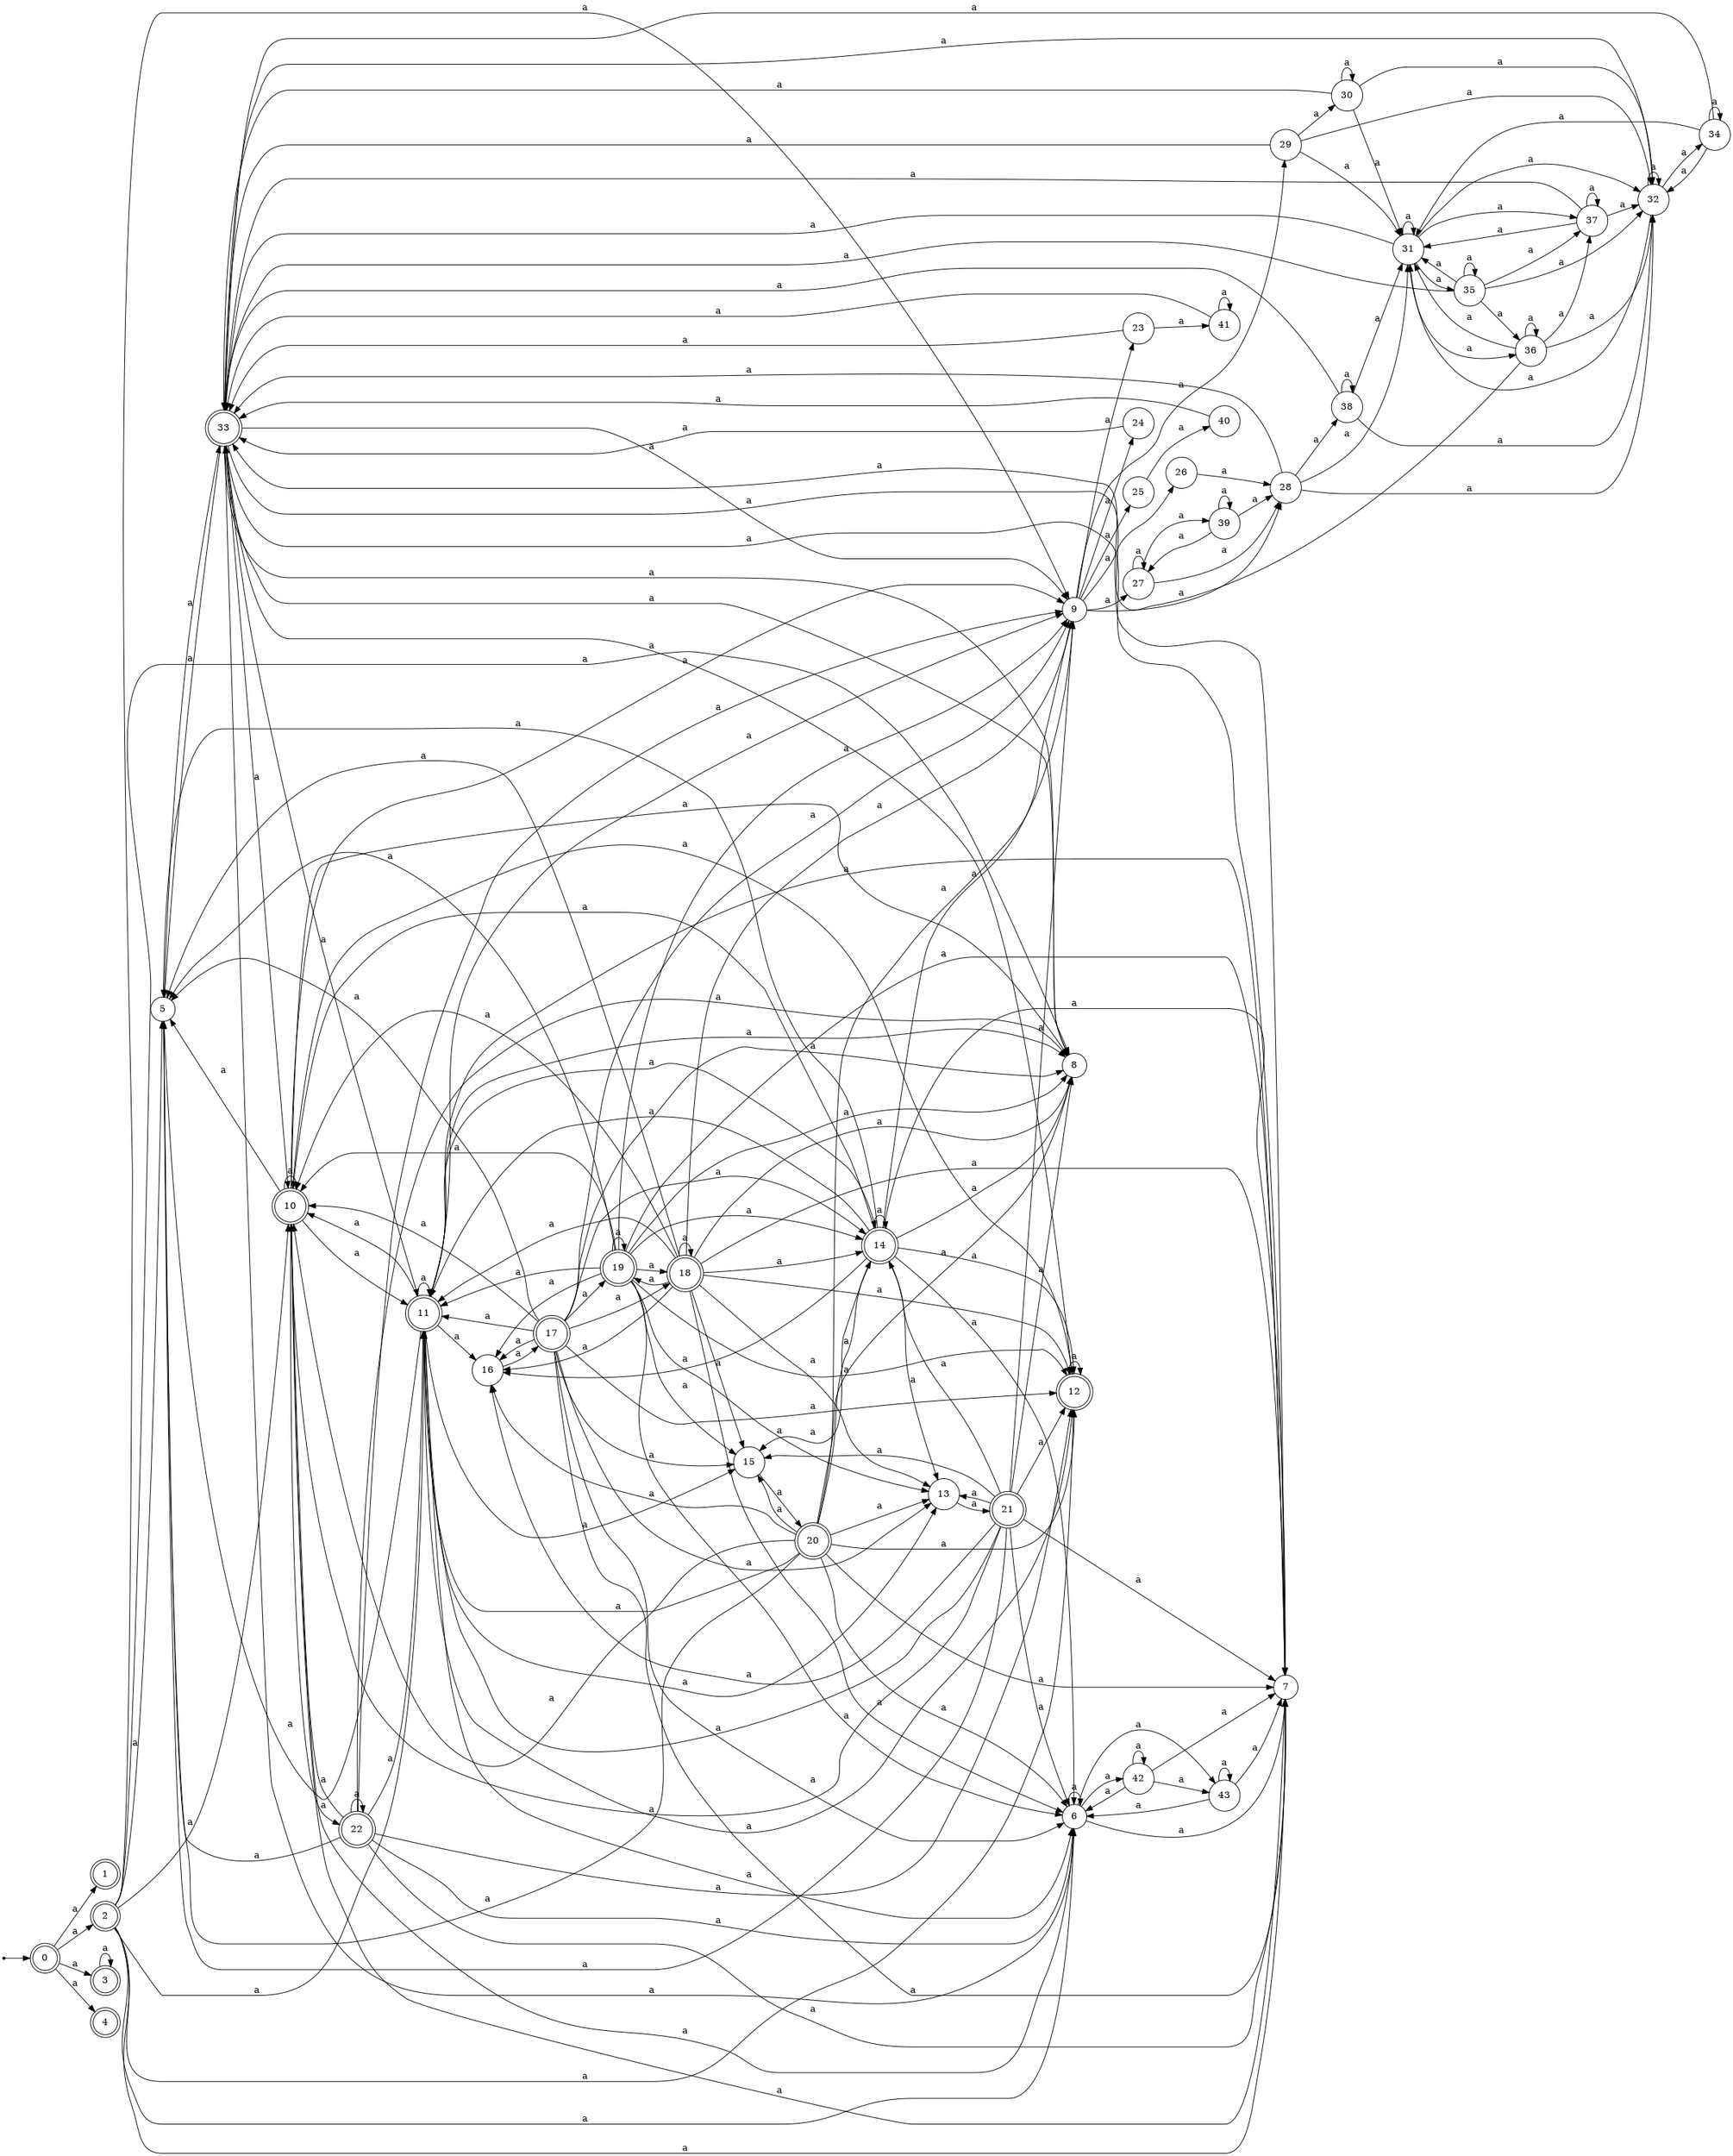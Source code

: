 digraph finite_state_machine {
rankdir=LR;
size="20,20";
node [shape = point]; "dummy0"
node [shape = doublecircle]; "0";"dummy0" -> "0";
node [shape = doublecircle]; "1";node [shape = doublecircle]; "2";node [shape = doublecircle]; "3";node [shape = doublecircle]; "4";node [shape = circle]; "5";
node [shape = circle]; "6";
node [shape = circle]; "7";
node [shape = circle]; "8";
node [shape = circle]; "9";
node [shape = doublecircle]; "10";node [shape = doublecircle]; "11";node [shape = doublecircle]; "12";node [shape = circle]; "13";
node [shape = doublecircle]; "14";node [shape = circle]; "15";
node [shape = circle]; "16";
node [shape = doublecircle]; "17";node [shape = doublecircle]; "18";node [shape = doublecircle]; "19";node [shape = doublecircle]; "20";node [shape = doublecircle]; "21";node [shape = doublecircle]; "22";node [shape = circle]; "23";
node [shape = circle]; "24";
node [shape = circle]; "25";
node [shape = circle]; "26";
node [shape = circle]; "27";
node [shape = circle]; "28";
node [shape = circle]; "29";
node [shape = circle]; "30";
node [shape = circle]; "31";
node [shape = circle]; "32";
node [shape = doublecircle]; "33";node [shape = circle]; "34";
node [shape = circle]; "35";
node [shape = circle]; "36";
node [shape = circle]; "37";
node [shape = circle]; "38";
node [shape = circle]; "39";
node [shape = circle]; "40";
node [shape = circle]; "41";
node [shape = circle]; "42";
node [shape = circle]; "43";
"0" -> "1" [label = "a"];
 "0" -> "2" [label = "a"];
 "0" -> "3" [label = "a"];
 "0" -> "4" [label = "a"];
 "3" -> "3" [label = "a"];
 "2" -> "5" [label = "a"];
 "2" -> "6" [label = "a"];
 "2" -> "7" [label = "a"];
 "2" -> "8" [label = "a"];
 "2" -> "9" [label = "a"];
 "2" -> "10" [label = "a"];
 "2" -> "11" [label = "a"];
 "2" -> "12" [label = "a"];
 "12" -> "12" [label = "a"];
 "11" -> "5" [label = "a"];
 "11" -> "6" [label = "a"];
 "11" -> "7" [label = "a"];
 "11" -> "8" [label = "a"];
 "11" -> "9" [label = "a"];
 "11" -> "10" [label = "a"];
 "11" -> "11" [label = "a"];
 "11" -> "12" [label = "a"];
 "11" -> "13" [label = "a"];
 "11" -> "14" [label = "a"];
 "11" -> "15" [label = "a"];
 "11" -> "16" [label = "a"];
 "16" -> "17" [label = "a"];
 "17" -> "5" [label = "a"];
 "17" -> "6" [label = "a"];
 "17" -> "7" [label = "a"];
 "17" -> "8" [label = "a"];
 "17" -> "9" [label = "a"];
 "17" -> "10" [label = "a"];
 "17" -> "11" [label = "a"];
 "17" -> "12" [label = "a"];
 "17" -> "13" [label = "a"];
 "17" -> "14" [label = "a"];
 "17" -> "15" [label = "a"];
 "17" -> "16" [label = "a"];
 "17" -> "18" [label = "a"];
 "17" -> "19" [label = "a"];
 "19" -> "5" [label = "a"];
 "19" -> "6" [label = "a"];
 "19" -> "7" [label = "a"];
 "19" -> "8" [label = "a"];
 "19" -> "9" [label = "a"];
 "19" -> "10" [label = "a"];
 "19" -> "11" [label = "a"];
 "19" -> "12" [label = "a"];
 "19" -> "13" [label = "a"];
 "19" -> "14" [label = "a"];
 "19" -> "15" [label = "a"];
 "19" -> "16" [label = "a"];
 "19" -> "18" [label = "a"];
 "19" -> "19" [label = "a"];
 "18" -> "5" [label = "a"];
 "18" -> "6" [label = "a"];
 "18" -> "7" [label = "a"];
 "18" -> "8" [label = "a"];
 "18" -> "9" [label = "a"];
 "18" -> "10" [label = "a"];
 "18" -> "11" [label = "a"];
 "18" -> "12" [label = "a"];
 "18" -> "13" [label = "a"];
 "18" -> "14" [label = "a"];
 "18" -> "15" [label = "a"];
 "18" -> "16" [label = "a"];
 "18" -> "18" [label = "a"];
 "18" -> "19" [label = "a"];
 "15" -> "20" [label = "a"];
 "20" -> "5" [label = "a"];
 "20" -> "6" [label = "a"];
 "20" -> "7" [label = "a"];
 "20" -> "8" [label = "a"];
 "20" -> "9" [label = "a"];
 "20" -> "10" [label = "a"];
 "20" -> "11" [label = "a"];
 "20" -> "12" [label = "a"];
 "20" -> "13" [label = "a"];
 "20" -> "14" [label = "a"];
 "20" -> "15" [label = "a"];
 "20" -> "16" [label = "a"];
 "14" -> "5" [label = "a"];
 "14" -> "6" [label = "a"];
 "14" -> "7" [label = "a"];
 "14" -> "8" [label = "a"];
 "14" -> "9" [label = "a"];
 "14" -> "10" [label = "a"];
 "14" -> "11" [label = "a"];
 "14" -> "12" [label = "a"];
 "14" -> "13" [label = "a"];
 "14" -> "14" [label = "a"];
 "14" -> "15" [label = "a"];
 "14" -> "16" [label = "a"];
 "13" -> "21" [label = "a"];
 "21" -> "5" [label = "a"];
 "21" -> "6" [label = "a"];
 "21" -> "7" [label = "a"];
 "21" -> "8" [label = "a"];
 "21" -> "9" [label = "a"];
 "21" -> "10" [label = "a"];
 "21" -> "11" [label = "a"];
 "21" -> "12" [label = "a"];
 "21" -> "13" [label = "a"];
 "21" -> "14" [label = "a"];
 "21" -> "15" [label = "a"];
 "21" -> "16" [label = "a"];
 "10" -> "5" [label = "a"];
 "10" -> "6" [label = "a"];
 "10" -> "7" [label = "a"];
 "10" -> "8" [label = "a"];
 "10" -> "9" [label = "a"];
 "10" -> "10" [label = "a"];
 "10" -> "11" [label = "a"];
 "10" -> "12" [label = "a"];
 "10" -> "22" [label = "a"];
 "22" -> "5" [label = "a"];
 "22" -> "6" [label = "a"];
 "22" -> "7" [label = "a"];
 "22" -> "8" [label = "a"];
 "22" -> "9" [label = "a"];
 "22" -> "10" [label = "a"];
 "22" -> "11" [label = "a"];
 "22" -> "12" [label = "a"];
 "22" -> "22" [label = "a"];
 "9" -> "23" [label = "a"];
 "9" -> "24" [label = "a"];
 "9" -> "25" [label = "a"];
 "9" -> "26" [label = "a"];
 "9" -> "27" [label = "a"];
 "9" -> "28" [label = "a"];
 "9" -> "29" [label = "a"];
 "29" -> "32" [label = "a"];
 "29" -> "33" [label = "a"];
 "29" -> "30" [label = "a"];
 "29" -> "31" [label = "a"];
 "33" -> "5" [label = "a"];
 "33" -> "6" [label = "a"];
 "33" -> "7" [label = "a"];
 "33" -> "8" [label = "a"];
 "33" -> "9" [label = "a"];
 "33" -> "10" [label = "a"];
 "33" -> "11" [label = "a"];
 "33" -> "12" [label = "a"];
 "32" -> "32" [label = "a"];
 "32" -> "33" [label = "a"];
 "32" -> "34" [label = "a"];
 "32" -> "31" [label = "a"];
 "34" -> "32" [label = "a"];
 "34" -> "33" [label = "a"];
 "34" -> "34" [label = "a"];
 "34" -> "31" [label = "a"];
 "31" -> "32" [label = "a"];
 "31" -> "33" [label = "a"];
 "31" -> "35" [label = "a"];
 "31" -> "36" [label = "a"];
 "31" -> "37" [label = "a"];
 "31" -> "31" [label = "a"];
 "37" -> "32" [label = "a"];
 "37" -> "33" [label = "a"];
 "37" -> "37" [label = "a"];
 "37" -> "31" [label = "a"];
 "36" -> "32" [label = "a"];
 "36" -> "33" [label = "a"];
 "36" -> "36" [label = "a"];
 "36" -> "37" [label = "a"];
 "36" -> "31" [label = "a"];
 "35" -> "32" [label = "a"];
 "35" -> "33" [label = "a"];
 "35" -> "35" [label = "a"];
 "35" -> "36" [label = "a"];
 "35" -> "37" [label = "a"];
 "35" -> "31" [label = "a"];
 "30" -> "32" [label = "a"];
 "30" -> "33" [label = "a"];
 "30" -> "30" [label = "a"];
 "30" -> "31" [label = "a"];
 "28" -> "32" [label = "a"];
 "28" -> "33" [label = "a"];
 "28" -> "38" [label = "a"];
 "28" -> "31" [label = "a"];
 "38" -> "32" [label = "a"];
 "38" -> "33" [label = "a"];
 "38" -> "38" [label = "a"];
 "38" -> "31" [label = "a"];
 "27" -> "27" [label = "a"];
 "27" -> "28" [label = "a"];
 "27" -> "39" [label = "a"];
 "39" -> "27" [label = "a"];
 "39" -> "28" [label = "a"];
 "39" -> "39" [label = "a"];
 "26" -> "28" [label = "a"];
 "25" -> "40" [label = "a"];
 "40" -> "33" [label = "a"];
 "24" -> "33" [label = "a"];
 "23" -> "41" [label = "a"];
 "23" -> "33" [label = "a"];
 "41" -> "41" [label = "a"];
 "41" -> "33" [label = "a"];
 "8" -> "33" [label = "a"];
 "7" -> "33" [label = "a"];
 "6" -> "42" [label = "a"];
 "6" -> "43" [label = "a"];
 "6" -> "6" [label = "a"];
 "6" -> "7" [label = "a"];
 "43" -> "43" [label = "a"];
 "43" -> "6" [label = "a"];
 "43" -> "7" [label = "a"];
 "42" -> "42" [label = "a"];
 "42" -> "43" [label = "a"];
 "42" -> "6" [label = "a"];
 "42" -> "7" [label = "a"];
 "5" -> "33" [label = "a"];
 }
